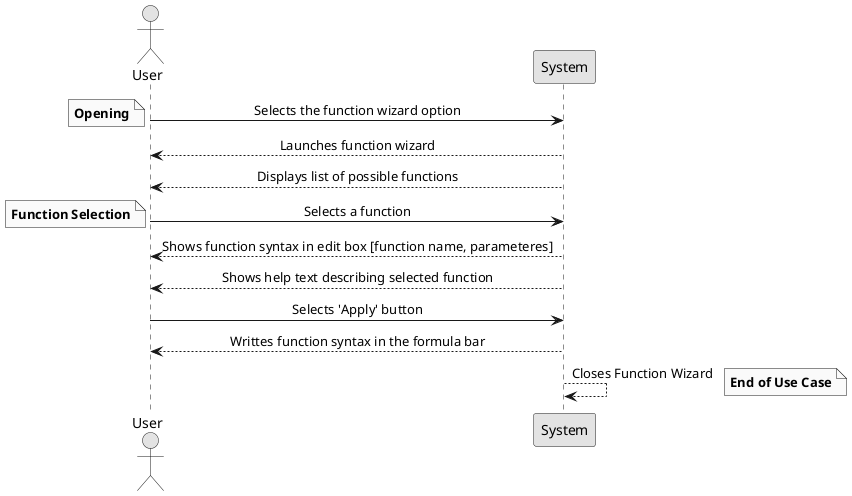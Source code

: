 @startuml

skinparam sequenceMessageAlign center
skinparam monochrome true

actor User
participant "System" as s

User->s: Selects the function wizard option
note left
    **Opening**
end note
s-->User: Launches function wizard
s-->User: Displays list of possible functions

User->s: Selects a function
note left
    **Function Selection**
end note
s-->User: Shows function syntax in edit box [function name, parameteres]
s-->User: Shows help text describing selected function

User->s: Selects 'Apply' button
s-->User: Writtes function syntax in the formula bar
s-->s: Closes Function Wizard
note right
    **End of Use Case**
end note
@enduml
